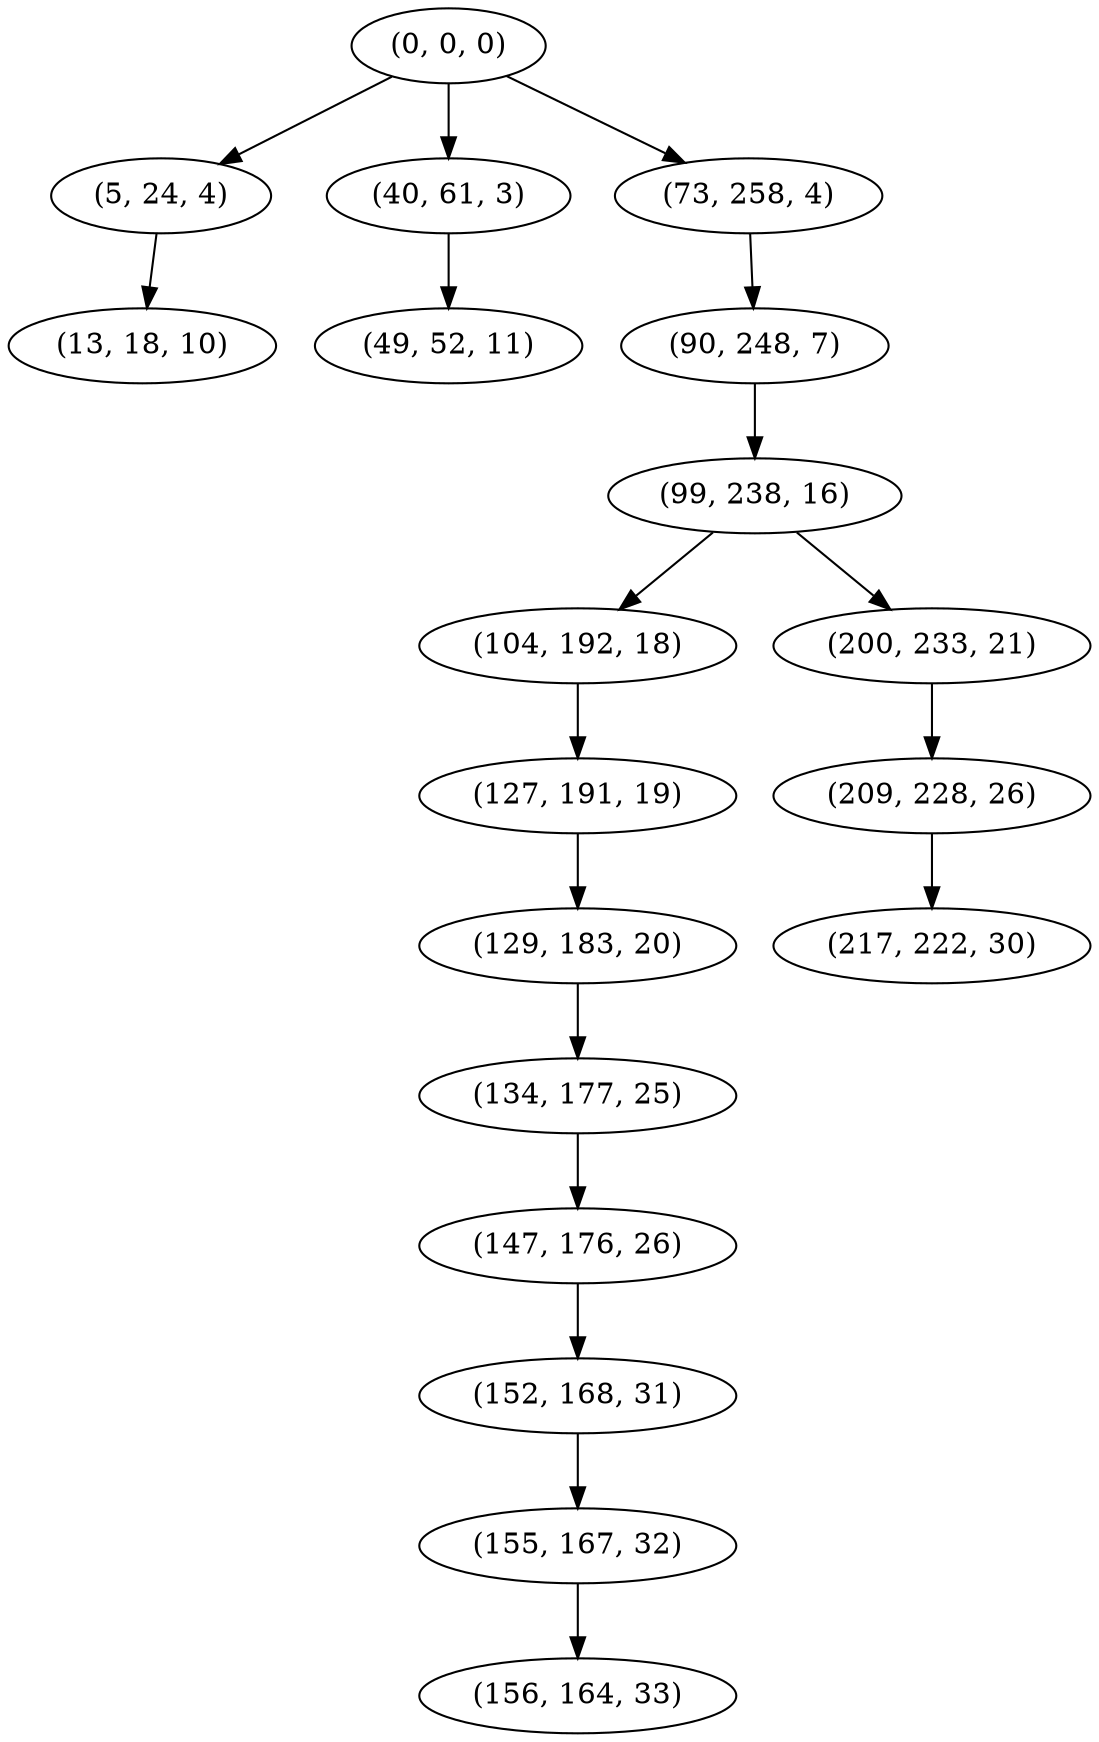 digraph tree {
    "(0, 0, 0)";
    "(5, 24, 4)";
    "(13, 18, 10)";
    "(40, 61, 3)";
    "(49, 52, 11)";
    "(73, 258, 4)";
    "(90, 248, 7)";
    "(99, 238, 16)";
    "(104, 192, 18)";
    "(127, 191, 19)";
    "(129, 183, 20)";
    "(134, 177, 25)";
    "(147, 176, 26)";
    "(152, 168, 31)";
    "(155, 167, 32)";
    "(156, 164, 33)";
    "(200, 233, 21)";
    "(209, 228, 26)";
    "(217, 222, 30)";
    "(0, 0, 0)" -> "(5, 24, 4)";
    "(0, 0, 0)" -> "(40, 61, 3)";
    "(0, 0, 0)" -> "(73, 258, 4)";
    "(5, 24, 4)" -> "(13, 18, 10)";
    "(40, 61, 3)" -> "(49, 52, 11)";
    "(73, 258, 4)" -> "(90, 248, 7)";
    "(90, 248, 7)" -> "(99, 238, 16)";
    "(99, 238, 16)" -> "(104, 192, 18)";
    "(99, 238, 16)" -> "(200, 233, 21)";
    "(104, 192, 18)" -> "(127, 191, 19)";
    "(127, 191, 19)" -> "(129, 183, 20)";
    "(129, 183, 20)" -> "(134, 177, 25)";
    "(134, 177, 25)" -> "(147, 176, 26)";
    "(147, 176, 26)" -> "(152, 168, 31)";
    "(152, 168, 31)" -> "(155, 167, 32)";
    "(155, 167, 32)" -> "(156, 164, 33)";
    "(200, 233, 21)" -> "(209, 228, 26)";
    "(209, 228, 26)" -> "(217, 222, 30)";
}
